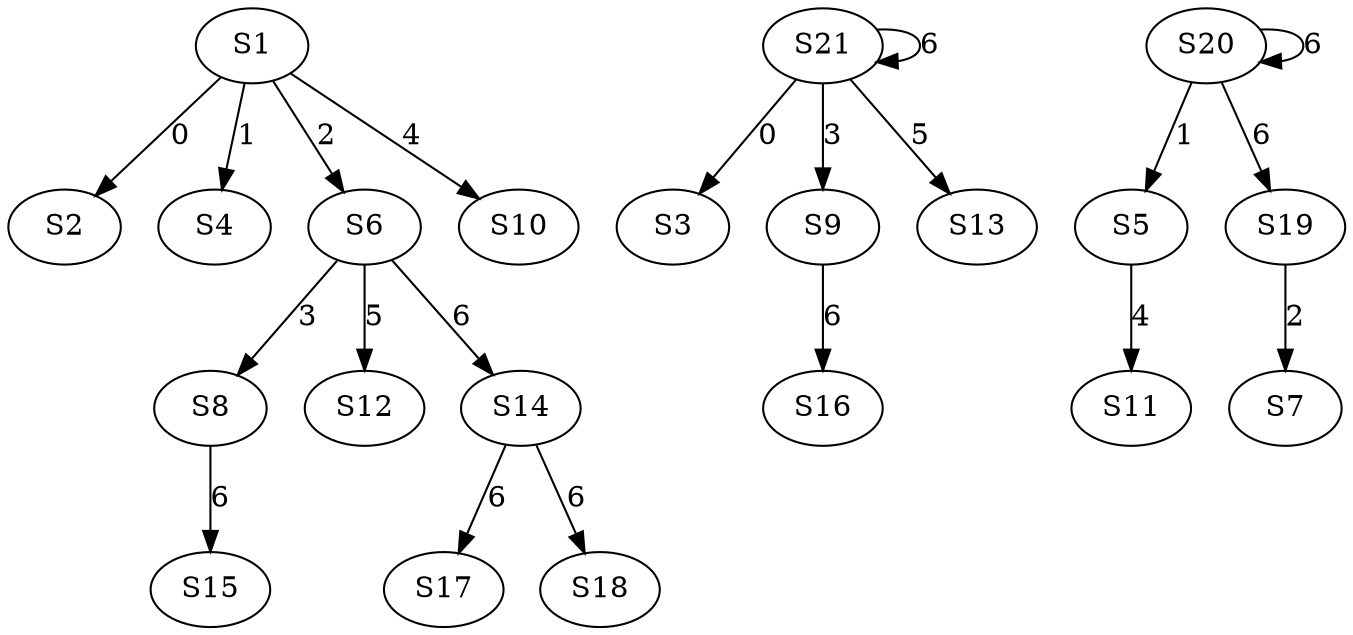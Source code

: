 strict digraph {
	S1 -> S2 [ label = 0 ];
	S21 -> S3 [ label = 0 ];
	S1 -> S4 [ label = 1 ];
	S20 -> S5 [ label = 1 ];
	S1 -> S6 [ label = 2 ];
	S19 -> S7 [ label = 2 ];
	S6 -> S8 [ label = 3 ];
	S21 -> S9 [ label = 3 ];
	S1 -> S10 [ label = 4 ];
	S5 -> S11 [ label = 4 ];
	S6 -> S12 [ label = 5 ];
	S21 -> S13 [ label = 5 ];
	S6 -> S14 [ label = 6 ];
	S8 -> S15 [ label = 6 ];
	S9 -> S16 [ label = 6 ];
	S14 -> S17 [ label = 6 ];
	S14 -> S18 [ label = 6 ];
	S20 -> S19 [ label = 6 ];
	S20 -> S20 [ label = 6 ];
	S21 -> S21 [ label = 6 ];
}